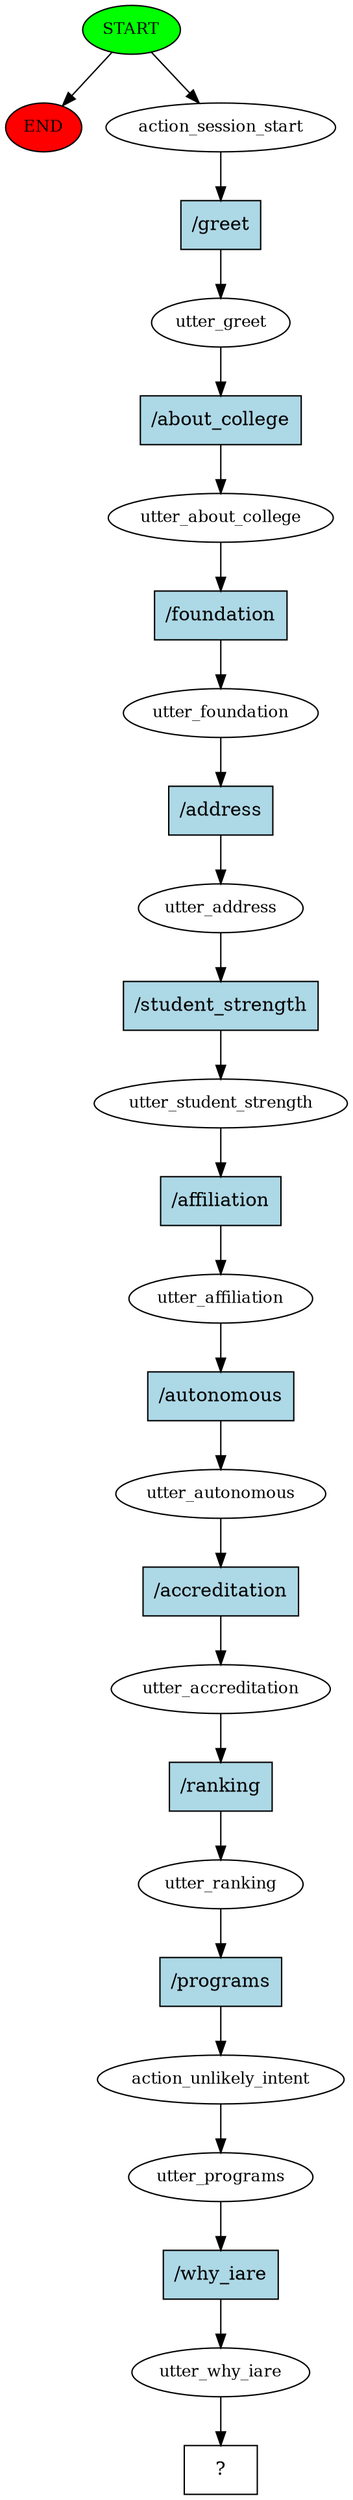 digraph  {
0 [class="start active", fillcolor=green, fontsize=12, label=START, style=filled];
"-1" [class=end, fillcolor=red, fontsize=12, label=END, style=filled];
1 [class=active, fontsize=12, label=action_session_start];
2 [class=active, fontsize=12, label=utter_greet];
3 [class=active, fontsize=12, label=utter_about_college];
4 [class=active, fontsize=12, label=utter_foundation];
5 [class=active, fontsize=12, label=utter_address];
6 [class=active, fontsize=12, label=utter_student_strength];
7 [class=active, fontsize=12, label=utter_affiliation];
8 [class=active, fontsize=12, label=utter_autonomous];
9 [class=active, fontsize=12, label=utter_accreditation];
10 [class=active, fontsize=12, label=utter_ranking];
11 [class=active, fontsize=12, label=action_unlikely_intent];
12 [class=active, fontsize=12, label=utter_programs];
13 [class=active, fontsize=12, label=utter_why_iare];
14 [class="intent dashed active", label="  ?  ", shape=rect];
15 [class="intent active", fillcolor=lightblue, label="/greet", shape=rect, style=filled];
16 [class="intent active", fillcolor=lightblue, label="/about_college", shape=rect, style=filled];
17 [class="intent active", fillcolor=lightblue, label="/foundation", shape=rect, style=filled];
18 [class="intent active", fillcolor=lightblue, label="/address", shape=rect, style=filled];
19 [class="intent active", fillcolor=lightblue, label="/student_strength", shape=rect, style=filled];
20 [class="intent active", fillcolor=lightblue, label="/affiliation", shape=rect, style=filled];
21 [class="intent active", fillcolor=lightblue, label="/autonomous", shape=rect, style=filled];
22 [class="intent active", fillcolor=lightblue, label="/accreditation", shape=rect, style=filled];
23 [class="intent active", fillcolor=lightblue, label="/ranking", shape=rect, style=filled];
24 [class="intent active", fillcolor=lightblue, label="/programs", shape=rect, style=filled];
25 [class="intent active", fillcolor=lightblue, label="/why_iare", shape=rect, style=filled];
0 -> "-1"  [class="", key=NONE, label=""];
0 -> 1  [class=active, key=NONE, label=""];
1 -> 15  [class=active, key=0];
2 -> 16  [class=active, key=0];
3 -> 17  [class=active, key=0];
4 -> 18  [class=active, key=0];
5 -> 19  [class=active, key=0];
6 -> 20  [class=active, key=0];
7 -> 21  [class=active, key=0];
8 -> 22  [class=active, key=0];
9 -> 23  [class=active, key=0];
10 -> 24  [class=active, key=0];
11 -> 12  [class=active, key=NONE, label=""];
12 -> 25  [class=active, key=0];
13 -> 14  [class=active, key=NONE, label=""];
15 -> 2  [class=active, key=0];
16 -> 3  [class=active, key=0];
17 -> 4  [class=active, key=0];
18 -> 5  [class=active, key=0];
19 -> 6  [class=active, key=0];
20 -> 7  [class=active, key=0];
21 -> 8  [class=active, key=0];
22 -> 9  [class=active, key=0];
23 -> 10  [class=active, key=0];
24 -> 11  [class=active, key=0];
25 -> 13  [class=active, key=0];
}
